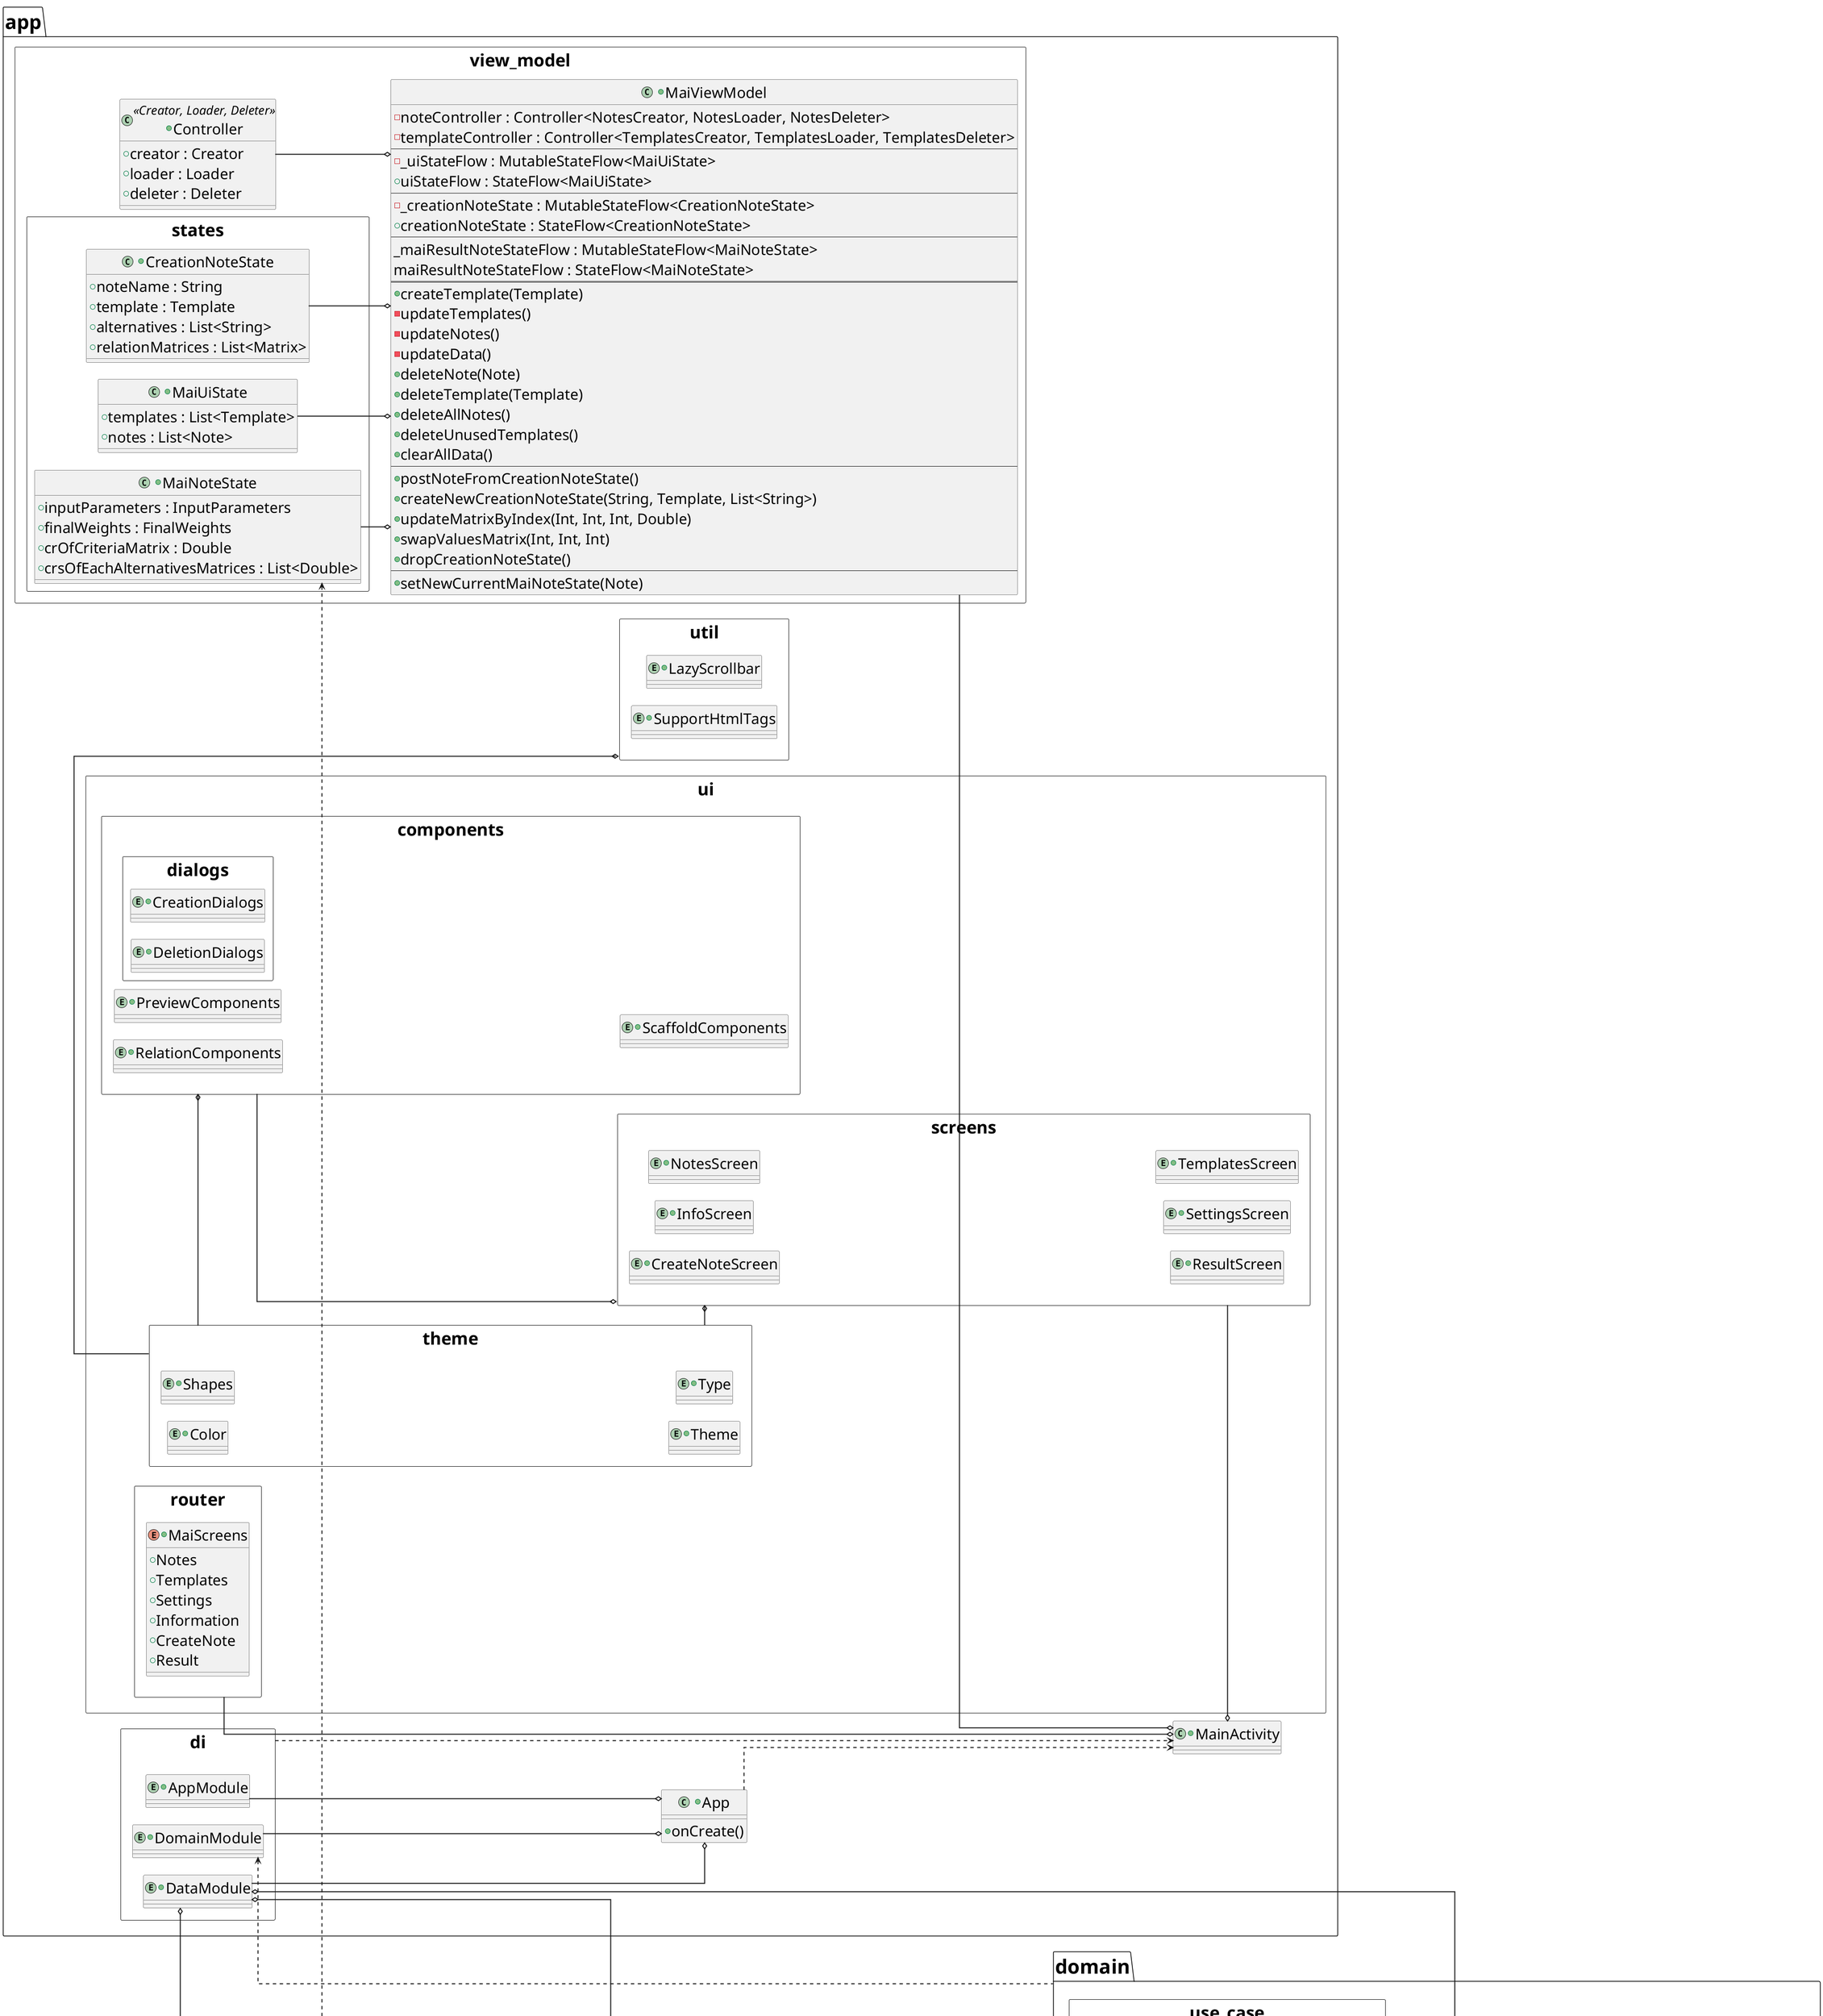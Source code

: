 @startuml

left to right direction

skinparam linetype polyline
skinparam linetype ortho

skinparam ArrowThickness 2
skinparam ClassAttributeIconSize 15
skinparam ClassStereotypeFontSize 25
skinparam ClassAttributeFontSize 30
skinparam PackageFontSize 40
skinparam RectangleFontSize 35

/' Objects '/
package domain {
    rectangle use_case {
        +class NotesCreator {
            -noteRepository : NoteRepository
            ==
            +createNote(BaseNote) : Boolean
        }

        +class NotesDeleter {
            -noteRepository : NoteRepository
            ==
            +deleteNote(Note) : Boolean
            +deleteAllNotes()
        }

        +class NotesLoader {
            -noteRepository : NoteRepository
            ==
            +getNotes() : List<Note>
        }

        +class TemplatesCreator {
            -templateRepository : TemplateRepository
            ==
            +createTemplate(BaseTemplate) : Boolean
        }

        +class TemplatesDeleter {
            -templateRepository : TemplateRepository
            ==
            +deleteTemplate(Template) : Boolean
            +deleteUnusedTemplates()
        }

        +class TemplatesLoader {
            -templateRepository : TemplateRepository
            ==
            +getTemplates() : List<Template>
        }
    }


    rectangle model {
        +class BaseNote <<parent>> {
            +name : String
            +template : Template
            +alternatives : List<String>
            +report : String
        }

        +class Note <<child>> {
            +id : Long
        }

        +class Template <<child>> {
            +id : Long
        }

        +class BaseTemplate <<parent>> {
            +name : String
            +criteria : List<String>
        }
    }


    rectangle repository {
        +interface NoteRepository {
            +deleteNote(Note) : Boolean
            +createNote(BaseNote) : Boolean
            +getNotes() : List<Note>
            +deleteAllNotes()
        }

        +interface TemplateRepository {
            +deleteTemplate(Template) : Boolean
            +createTemplate(BaseTemplate) : Boolean
            +getTemplates() : List<Template>
            +deleteUnusedTemplates()
        }
    }
}

package data {
    rectangle dao {
        +interface NoteDao {
            +insertNote(DataNote) : Long
            +getAllNotes() : List<DataNote>
            +deleteNote(DataNote) : Int
            +deleteAllNotes()
        }

        +interface TemplateDao {
            +insertTemplate(DataTemplate) : Long
            +insertTemplates(List<DataTemplate>) : List<Long>
            +getAllTemplates() : List<DataTemplate>
            +deleteTemplate(DataTemplate) : Int
            +getTemplateById(Long) : (DataTemplate)
            +deleteUnusedTemplates()
        }
    }

    rectangle model {
        +class DataNote {
            +id : Long
            +name : String
            +candidates : List<String>
            +report : String
            ..
            +Note.toDataNote() : DataNote
            +BaseNote.toDataNote() : DataNote
        }

        +class DataTemplate {
            +id : Long
            +name : String
            +criteria : List<String>
            ..
            +Template.toDataTemplate() : DataTemplate
            +BaseTemplate.toDataTemplate() : DataTemplate
            +DataTemplate.toTemplate() : Template
        }
    }

    rectangle repository {
        +class RoomTemplateRepository {
            -templateDao : TemplateDao
        }

        +class RoomNoteRepository {
            -noteDao : NoteDao
            -templateDao : TemplateDao
        }
    }

    +abstract class AppDatabase <<RoomDatabase>> {
        +getNoteDao() : NoteDao
        +getTemplateDao() : TemplateDao
        ==
        {static} APP_DATABASE_NAME = "mai_db"
    }

    +class Converters {
        +stringListToJson(List<String>) : String
        +jsonToListString(String) : List<String>
    }
}

package app {
    rectangle di {
        +entity AppModule {
        }
        +entity DataModule {
        }
        +entity DomainModule {
        }

    }

    rectangle ui {
        rectangle components {
            rectangle dialogs {
                +entity CreationDialogs {
                }

                +entity DeletionDialogs {
                }
            }

            +entity PreviewComponents {
            }

            +entity RelationComponents {
            }

            +entity ScaffoldComponents {
            }
        }

        rectangle router {
            +enum MaiScreens {
                +Notes
                +Templates
                +Settings
                +Information
                +CreateNote
                +Result
            }
        }

        rectangle screens {
            +entity CreateNoteScreen {
            }

            +entity InfoScreen {
            }

            +entity NotesScreen {
            }

            +entity ResultScreen {
            }

            +entity SettingsScreen {
            }

            +entity TemplatesScreen {
            }
        }

        rectangle theme {
            +entity Color {
            }

            +entity Shapes {
            }

            +entity Theme {
            }

            +entity Type {
            }
        }
    }

    rectangle util {
        +entity LazyScrollbar {
        }

        +entity SupportHtmlTags {
        }
    }

    rectangle view_model {
        rectangle states {
            +class CreationNoteState {
                +noteName : String
                +template : Template
                +alternatives : List<String>
                +relationMatrices : List<Matrix>
            }

            +class MaiNoteState {
                +inputParameters : InputParameters
                +finalWeights : FinalWeights
                +crOfCriteriaMatrix : Double
                +crsOfEachAlternativesMatrices : List<Double>
            }

            +class MaiUiState {
                +templates : List<Template>
                +notes : List<Note>
            }
        }

        +class Controller<<Creator, Loader, Deleter>> {
            +creator : Creator
            +loader : Loader
            +deleter : Deleter
        }

        +class MaiViewModel {
            -noteController : Controller<NotesCreator, NotesLoader, NotesDeleter>
            -templateController : Controller<TemplatesCreator, TemplatesLoader, TemplatesDeleter>
            --
            -_uiStateFlow : MutableStateFlow<MaiUiState>
            + uiStateFlow : StateFlow<MaiUiState>
            --
            -_creationNoteState : MutableStateFlow<CreationNoteState>
            +creationNoteState : StateFlow<CreationNoteState>
            --
            _maiResultNoteStateFlow : MutableStateFlow<MaiNoteState>
            maiResultNoteStateFlow : StateFlow<MaiNoteState>
            ==
            +createTemplate(Template)
            -updateTemplates()
            -updateNotes()
            -updateData()
            +deleteNote(Note)
            +deleteTemplate(Template)
            +deleteAllNotes()
            +deleteUnusedTemplates()
            +clearAllData()
            --
            +postNoteFromCreationNoteState()
            +createNewCreationNoteState(String, Template, List<String>)
            +updateMatrixByIndex(Int, Int, Int, Double)
            +swapValuesMatrix(Int, Int, Int)
            +dropCreationNoteState()
            --
            +setNewCurrentMaiNoteState(Note)
        }
    }

    +class App {
        +onCreate()
    }

    +class MainActivity {
    }
}

package mai {
    rectangle mai {
        +class FinalWeights {
            +relativeWeights : List<List<Double>>
            +finalRelativeWeights : List<Double>
            ==
            +encodeToString() : String
            {static} +decodeFromString(String) : FinalWeights
        }

        +class InputParameters {
            +criteriaMatrix : KMatrix
            +candidatesMatrices : List<KMatrix>
            ==
            +encodeToString() : String
            {static} +decodeFromString(String) : InputParameters
        }
    }

    rectangle matrix_extensions {
        +class KMatrix {
            +value : Matrix
        }

        +class MatrixSerializer <<KSerializer<Matrix>>> {
            -delegatedSerializer :  KSerializer<Array<DoubleArray>>
            +descriptor : SerialDescriptor
            ==
            +deserialize(Decoder) : Matrix
            +serialize(Encoder, Matrix)
        }

        +class MaiCoefficients {
            {static} +RI(KMatrix) : Double
            {static} +CI(KMatrix) : Double
            {static} +CR(KMatrix) : Double
        }
    }
}

/' Relations '/
BaseTemplate <|-- Template
BaseNote <|-- Note

NoteRepository o-- Note
NoteRepository o-- BaseNote
TemplateRepository o-- Template
TemplateRepository o-- BaseTemplate

TemplatesCreator o-- BaseTemplate
TemplatesDeleter o-- Template
TemplatesLoader o-- Template

NotesCreator o-- BaseNote
NotesDeleter o-- Note
NotesLoader o-- Note


RoomNoteRepository o-- NoteDao
RoomNoteRepository o-- TemplateDao
RoomTemplateRepository o-- TemplateDao
RoomNoteRepository --|> NoteRepository
RoomTemplateRepository --|> TemplateRepository

DataNote --o NoteDao
DataTemplate --o TemplateDao

Converters --o AppDatabase
NoteDao --o AppDatabase
TemplateDao --o AppDatabase

DataTemplate .. Template
DataNote .. Note


DataModule o-- AppDatabase
DataModule o-- RoomTemplateRepository
DataModule o-- RoomNoteRepository
DomainModule <.. domain
DataModule --o App
DomainModule --o App
AppModule --o App
screens --o MainActivity
Controller --o MaiViewModel
di ..> MainActivity
App ..> MainActivity
theme --o components
theme --o screens
theme --o util
components --o screens
router --o MainActivity
MaiViewModel --o MainActivity
MaiUiState --o MaiViewModel
MaiNoteState --o MaiViewModel
CreationNoteState --o MaiViewModel


KMatrix --> MatrixSerializer
KMatrix --o InputParameters
KMatrix --o MaiCoefficients
MaiNoteState <.. MaiCoefficients

@enduml
